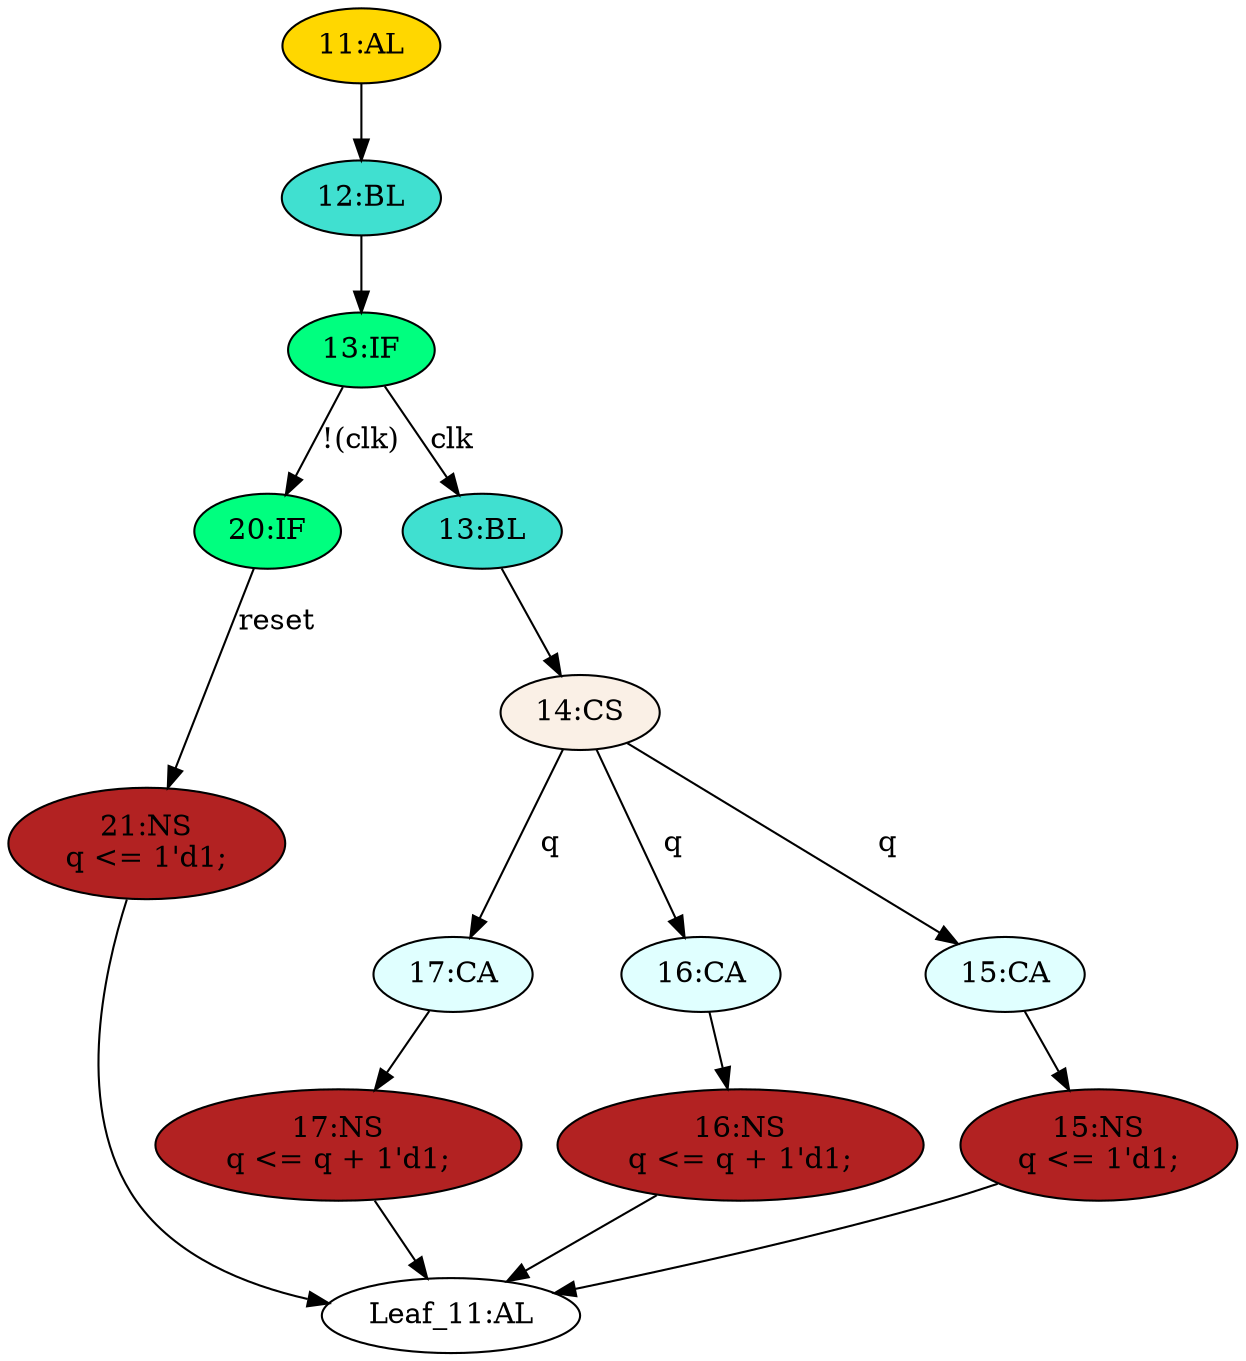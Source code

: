 strict digraph "" {
	node [label="\N"];
	"20:IF"	[ast="<pyverilog.vparser.ast.IfStatement object at 0x7f3dc39f8ad0>",
		fillcolor=springgreen,
		label="20:IF",
		statements="[]",
		style=filled,
		typ=IfStatement];
	"21:NS"	[ast="<pyverilog.vparser.ast.NonblockingSubstitution object at 0x7f3dc39f8b50>",
		fillcolor=firebrick,
		label="21:NS
q <= 1'd1;",
		statements="[<pyverilog.vparser.ast.NonblockingSubstitution object at 0x7f3dc39f8b50>]",
		style=filled,
		typ=NonblockingSubstitution];
	"20:IF" -> "21:NS"	[cond="['reset']",
		label=reset,
		lineno=20];
	"13:IF"	[ast="<pyverilog.vparser.ast.IfStatement object at 0x7f3dc39f8a50>",
		fillcolor=springgreen,
		label="13:IF",
		statements="[]",
		style=filled,
		typ=IfStatement];
	"13:IF" -> "20:IF"	[cond="['clk']",
		label="!(clk)",
		lineno=13];
	"13:BL"	[ast="<pyverilog.vparser.ast.Block object at 0x7f3dc39f8cd0>",
		fillcolor=turquoise,
		label="13:BL",
		statements="[]",
		style=filled,
		typ=Block];
	"13:IF" -> "13:BL"	[cond="['clk']",
		label=clk,
		lineno=13];
	"16:NS"	[ast="<pyverilog.vparser.ast.NonblockingSubstitution object at 0x7f3dc24fc750>",
		fillcolor=firebrick,
		label="16:NS
q <= q + 1'd1;",
		statements="[<pyverilog.vparser.ast.NonblockingSubstitution object at 0x7f3dc24fc750>]",
		style=filled,
		typ=NonblockingSubstitution];
	"Leaf_11:AL"	[def_var="['q']",
		label="Leaf_11:AL"];
	"16:NS" -> "Leaf_11:AL"	[cond="[]",
		lineno=None];
	"17:CA"	[ast="<pyverilog.vparser.ast.Case object at 0x7f3dc39f8f90>",
		fillcolor=lightcyan,
		label="17:CA",
		statements="[]",
		style=filled,
		typ=Case];
	"17:NS"	[ast="<pyverilog.vparser.ast.NonblockingSubstitution object at 0x7f3dc39f8fd0>",
		fillcolor=firebrick,
		label="17:NS
q <= q + 1'd1;",
		statements="[<pyverilog.vparser.ast.NonblockingSubstitution object at 0x7f3dc39f8fd0>]",
		style=filled,
		typ=NonblockingSubstitution];
	"17:CA" -> "17:NS"	[cond="[]",
		lineno=None];
	"14:CS"	[ast="<pyverilog.vparser.ast.CaseStatement object at 0x7f3dc39f8d10>",
		fillcolor=linen,
		label="14:CS",
		statements="[]",
		style=filled,
		typ=CaseStatement];
	"13:BL" -> "14:CS"	[cond="[]",
		lineno=None];
	"16:CA"	[ast="<pyverilog.vparser.ast.Case object at 0x7f3dc24fca10>",
		fillcolor=lightcyan,
		label="16:CA",
		statements="[]",
		style=filled,
		typ=Case];
	"16:CA" -> "16:NS"	[cond="[]",
		lineno=None];
	"12:BL"	[ast="<pyverilog.vparser.ast.Block object at 0x7f3dc39f8710>",
		fillcolor=turquoise,
		label="12:BL",
		statements="[]",
		style=filled,
		typ=Block];
	"12:BL" -> "13:IF"	[cond="[]",
		lineno=None];
	"15:NS"	[ast="<pyverilog.vparser.ast.NonblockingSubstitution object at 0x7f3dc39f8e50>",
		fillcolor=firebrick,
		label="15:NS
q <= 1'd1;",
		statements="[<pyverilog.vparser.ast.NonblockingSubstitution object at 0x7f3dc39f8e50>]",
		style=filled,
		typ=NonblockingSubstitution];
	"15:NS" -> "Leaf_11:AL"	[cond="[]",
		lineno=None];
	"15:CA"	[ast="<pyverilog.vparser.ast.Case object at 0x7f3dc39f8dd0>",
		fillcolor=lightcyan,
		label="15:CA",
		statements="[]",
		style=filled,
		typ=Case];
	"15:CA" -> "15:NS"	[cond="[]",
		lineno=None];
	"11:AL"	[ast="<pyverilog.vparser.ast.Always object at 0x7f3dc39f8210>",
		clk_sens=True,
		fillcolor=gold,
		label="11:AL",
		sens="['clk', 'reset']",
		statements="[]",
		style=filled,
		typ=Always,
		use_var="['q', 'reset', 'clk']"];
	"11:AL" -> "12:BL"	[cond="[]",
		lineno=None];
	"17:NS" -> "Leaf_11:AL"	[cond="[]",
		lineno=None];
	"14:CS" -> "17:CA"	[cond="['q']",
		label=q,
		lineno=14];
	"14:CS" -> "16:CA"	[cond="['q']",
		label=q,
		lineno=14];
	"14:CS" -> "15:CA"	[cond="['q']",
		label=q,
		lineno=14];
	"21:NS" -> "Leaf_11:AL"	[cond="[]",
		lineno=None];
}
